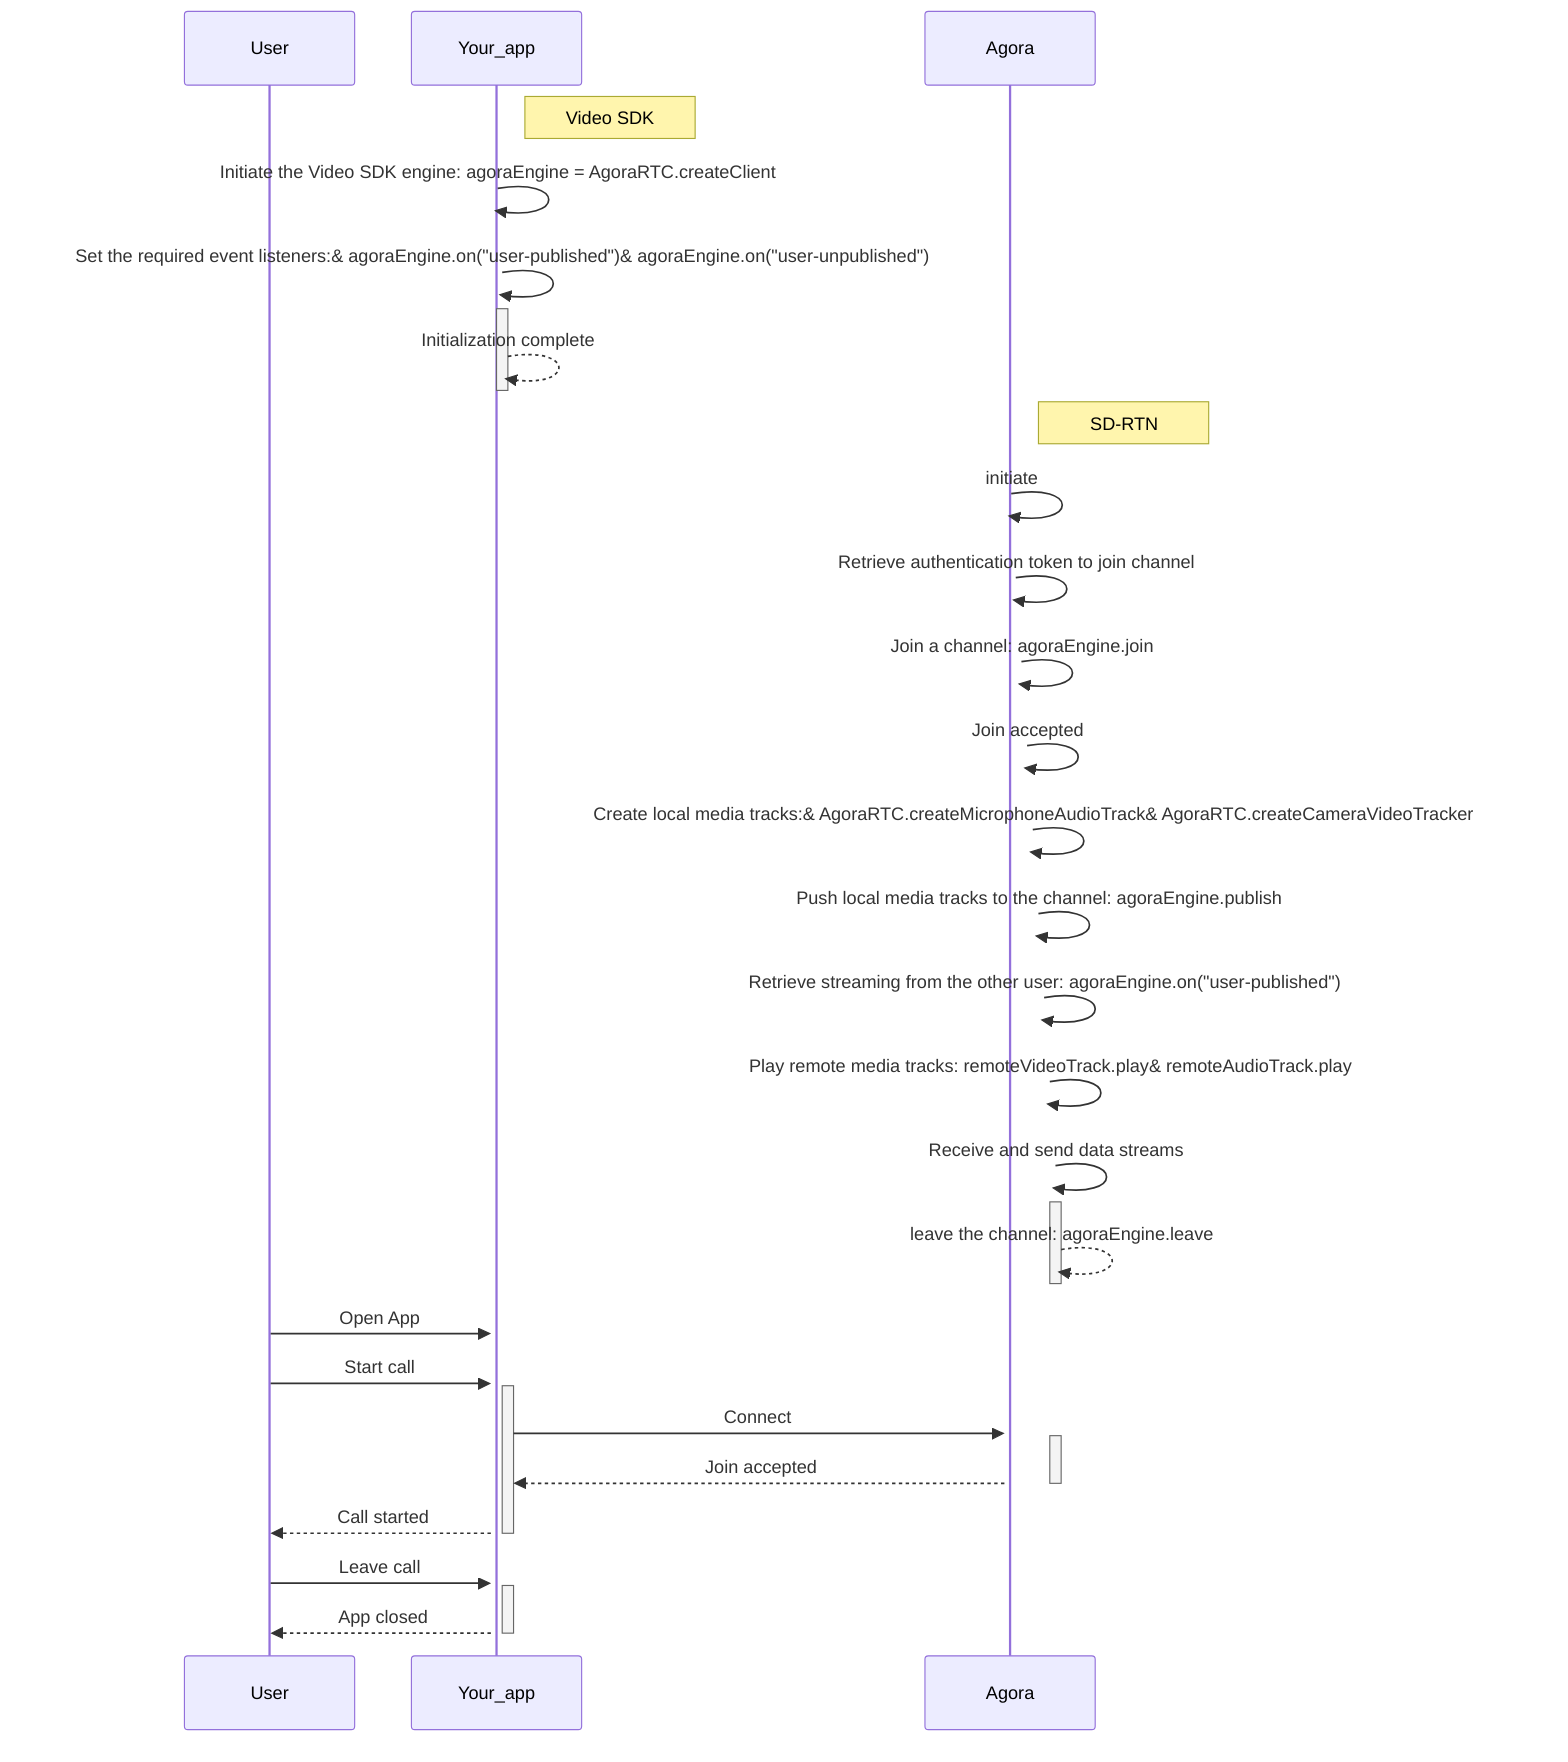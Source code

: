 sequenceDiagram
    participant User
    participant Your_app
    participant Agora

    note right of Your_app: Video SDK
    Your_app->>+Your_app: Initiate the Video SDK engine: agoraEngine = AgoraRTC.createClient
    Your_app->>+Your_app: Set the required event listeners:&#10;agoraEngine.on("user-published")&#10;agoraEngine.on("user-unpublished")
    Your_app-->>-Your_app: Initialization complete

    note right of Agora: SD-RTN
    Agora->>+Agora: initiate
    Agora->>+Agora: Retrieve authentication token to join channel
    Agora->>+Agora: Join a channel: agoraEngine.join
    Agora->>+Agora: Join accepted
    Agora->>+Agora: Create local media tracks:&#10;AgoraRTC.createMicrophoneAudioTrack&#10;AgoraRTC.createCameraVideoTracker
    Agora->>+Agora: Push local media tracks to the channel: agoraEngine.publish
    Agora->>+Agora: Retrieve streaming from the other user: agoraEngine.on("user-published")
    Agora->>+Agora: Play remote media tracks: remoteVideoTrack.play&#10; remoteAudioTrack.play
    Agora->>+Agora: Receive and send data streams
    Agora-->>-Agora: leave the channel: agoraEngine.leave

    User->>+Your_app: Open App
    User->>+Your_app: Start call
    Your_app->>+Agora: Connect
    Agora-->>-Your_app: Join accepted
    Your_app-->>-User: Call started
    User->>+Your_app: Leave call
    Your_app-->>-User: App closed
